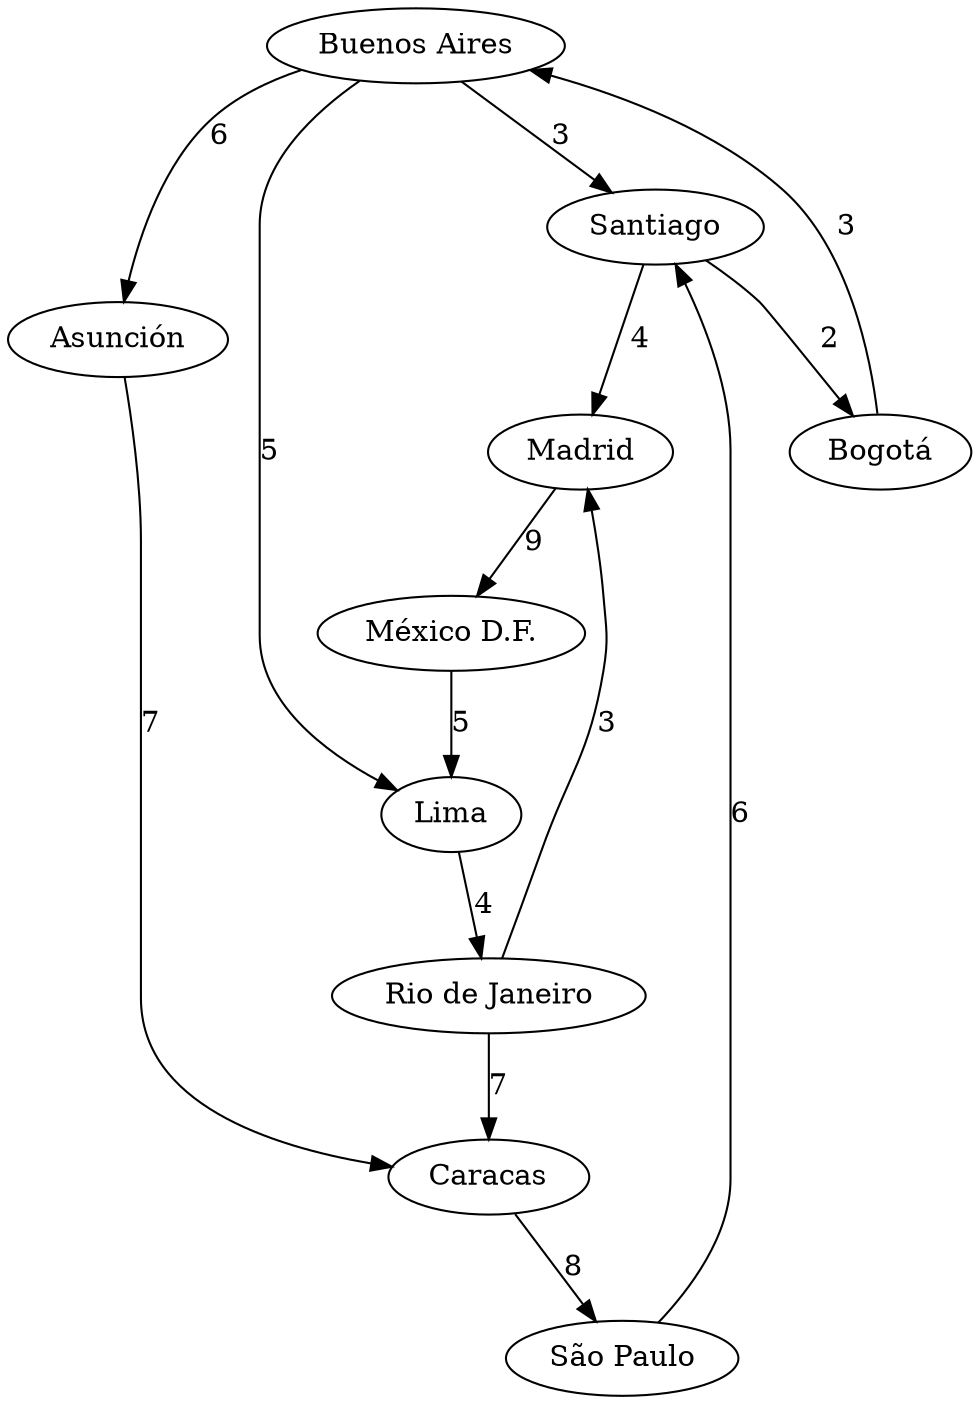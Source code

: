 digraph ciudades {
    "Buenos Aires" -> "Santiago" [label="3"];
    "Buenos Aires" -> "Asunción" [label="6"];
    "Buenos Aires" -> "Lima" [label="5"];
    "Santiago" -> "Madrid" [label="4"];
    "Santiago" -> "Bogotá" [label="2"];
    "Asunción" -> "Caracas" [label="7"];
    "Caracas" -> "São Paulo" [label="8"];
    "Madrid" -> "México D.F." [label="9"];
    "Lima" -> "Rio de Janeiro" [label="4"];
    "Bogotá" -> "Buenos Aires" [label="3"];
    "México D.F." -> "Lima" [label="5"];
    "São Paulo" -> "Santiago" [label="6"];
    "Rio de Janeiro" -> "Caracas" [label="7"];
    "Rio de Janeiro" -> "Madrid" [label="3"];
}
 /*
        Graph<String> ciudades = new AdjListGraph<>();
        Vertex<String> v1 = ciudades.createVertex("Buenos Aires");
        Vertex<String> v2 = ciudades.createVertex("Santiago");
        Vertex<String> v3 = ciudades.createVertex("Asunción");
        Vertex<String> v4 = ciudades.createVertex("Caracas");
        Vertex<String> v5 = ciudades.createVertex("Madrid");
        Vertex<String> v6 = ciudades.createVertex("Lima");
        Vertex<String> v7 = ciudades.createVertex("Bogotá");
        Vertex<String> v8 = ciudades.createVertex("México D.F.");
        Vertex<String> v9 = ciudades.createVertex("São Paulo");
        Vertex<String> v10 = ciudades.createVertex("Rio de Janeiro");

        ciudades.connect(v1, v2, 3); //"Buenos Aires", "Santiago"
        ciudades.connect(v1, v3, 6); //"Buenos Aires", "Asunción"
        ciudades.connect(v1, v6, 5); //"Buenos Aires", "Lima"
        ciudades.connect(v2, v5, 4); //"Santiago", "Madrid"
        ciudades.connect(v2, v7, 2); //"Santiago", "Bogotá"
        ciudades.connect(v3, v4, 7); //"Asunción", "Caracas"
        ciudades.connect(v4, v9, 8); //"Caracas", "São Paulo"
        ciudades.connect(v5, v8, 9); //"Madrid", "México D.F."
        ciudades.connect(v6, v10, 4); //"Lima", "Rio de Janeiro"
        ciudades.connect(v7, v1, 3); //"Bogotá", "Buenos Aires"
        ciudades.connect(v8, v6, 5); //"México D.F.", "Lima"
        ciudades.connect(v9, v2, 6); //"São Paulo", "Santiago"
        ciudades.connect(v10, v4, 7); //"Rio de Janeiro", "Caracas"
        ciudades.connect(v10, v5, 3); //"Rio de Janeiro", "Madrid"
        */